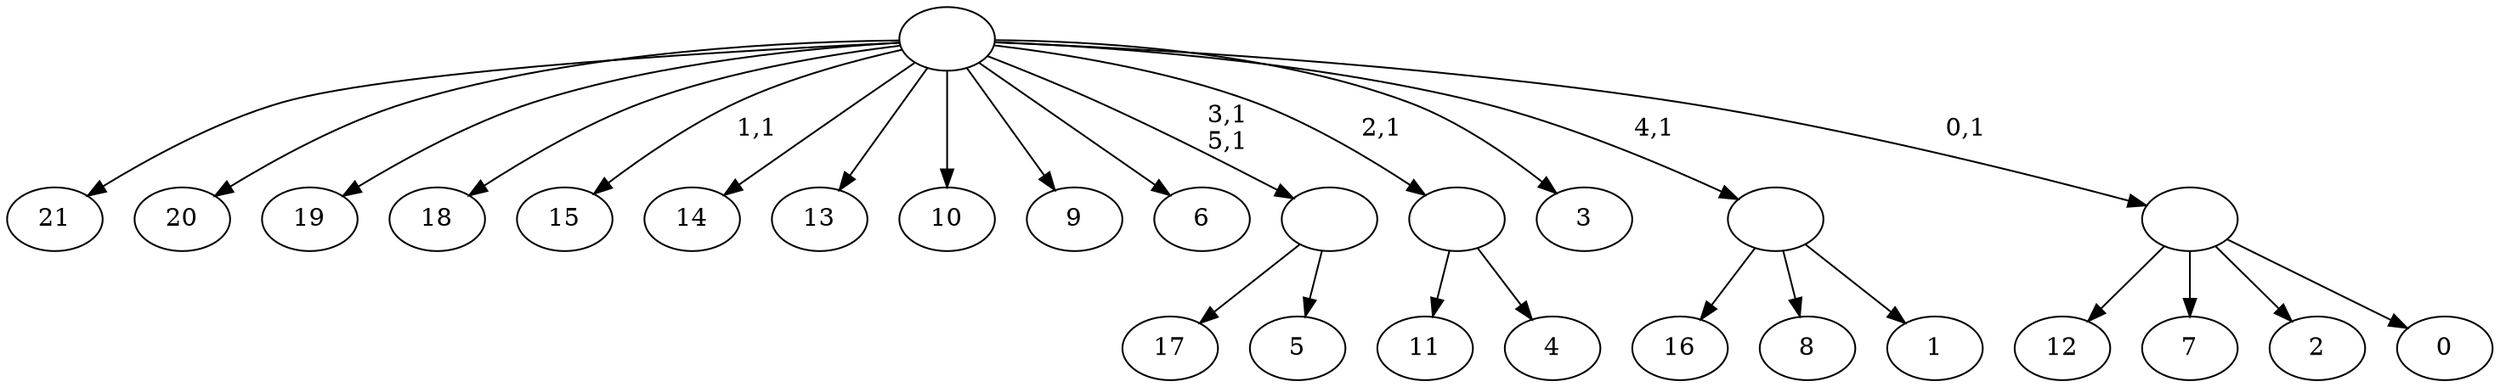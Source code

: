 digraph T {
	28 [label="21"]
	27 [label="20"]
	26 [label="19"]
	25 [label="18"]
	24 [label="17"]
	23 [label="16"]
	22 [label="15"]
	20 [label="14"]
	19 [label="13"]
	18 [label="12"]
	17 [label="11"]
	16 [label="10"]
	15 [label="9"]
	14 [label="8"]
	13 [label="7"]
	12 [label="6"]
	11 [label="5"]
	10 [label=""]
	8 [label="4"]
	7 [label=""]
	6 [label="3"]
	5 [label="2"]
	4 [label="1"]
	3 [label=""]
	2 [label="0"]
	1 [label=""]
	0 [label=""]
	10 -> 24 [label=""]
	10 -> 11 [label=""]
	7 -> 17 [label=""]
	7 -> 8 [label=""]
	3 -> 23 [label=""]
	3 -> 14 [label=""]
	3 -> 4 [label=""]
	1 -> 18 [label=""]
	1 -> 13 [label=""]
	1 -> 5 [label=""]
	1 -> 2 [label=""]
	0 -> 10 [label="3,1\n5,1"]
	0 -> 22 [label="1,1"]
	0 -> 28 [label=""]
	0 -> 27 [label=""]
	0 -> 26 [label=""]
	0 -> 25 [label=""]
	0 -> 20 [label=""]
	0 -> 19 [label=""]
	0 -> 16 [label=""]
	0 -> 15 [label=""]
	0 -> 12 [label=""]
	0 -> 7 [label="2,1"]
	0 -> 6 [label=""]
	0 -> 3 [label="4,1"]
	0 -> 1 [label="0,1"]
}
